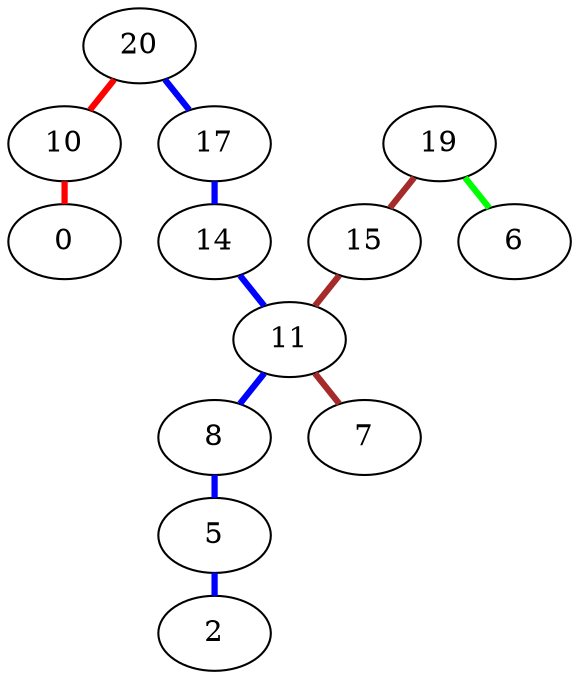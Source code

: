 graph Test {
	graph [ranksep = "0.15"]

	20 -- 10 [color = red, penwidth="3"];
	10 --  0 [color = red, penwidth="3"];

	20 -- 17 [color = blue, penwidth="3"];
	17 -- 14 [color = blue, penwidth="3"];
	14 -- 11 [color = blue, penwidth="3"];
	11 --  8 [color = blue, penwidth="3"];
	 8 --  5 [color = blue, penwidth="3"];
	 5 --  2 [color = blue, penwidth="3"];
	
	19 -- 15 [color = brown, penwidth="3"];
	15 -- 11 [color = brown, penwidth="3"];
	11 --  7 [color = brown, penwidth="3"];

	19 --  6 [color = green, penwidth="3"];
}
